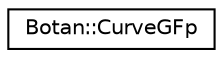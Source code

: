 digraph "Graphical Class Hierarchy"
{
  edge [fontname="Helvetica",fontsize="10",labelfontname="Helvetica",labelfontsize="10"];
  node [fontname="Helvetica",fontsize="10",shape=record];
  rankdir="LR";
  Node0 [label="Botan::CurveGFp",height=0.2,width=0.4,color="black", fillcolor="white", style="filled",URL="$class_botan_1_1_curve_g_fp.html"];
}
